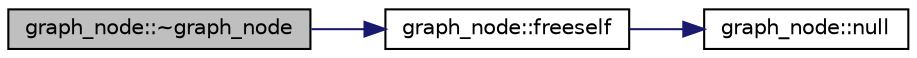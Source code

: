 digraph "graph_node::~graph_node"
{
  edge [fontname="Helvetica",fontsize="10",labelfontname="Helvetica",labelfontsize="10"];
  node [fontname="Helvetica",fontsize="10",shape=record];
  rankdir="LR";
  Node3 [label="graph_node::~graph_node",height=0.2,width=0.4,color="black", fillcolor="grey75", style="filled", fontcolor="black"];
  Node3 -> Node4 [color="midnightblue",fontsize="10",style="solid",fontname="Helvetica"];
  Node4 [label="graph_node::freeself",height=0.2,width=0.4,color="black", fillcolor="white", style="filled",URL="$d6/d21/classgraph__node.html#a7ac4fec7e174284d17f9d43e2ab5f5b1"];
  Node4 -> Node5 [color="midnightblue",fontsize="10",style="solid",fontname="Helvetica"];
  Node5 [label="graph_node::null",height=0.2,width=0.4,color="black", fillcolor="white", style="filled",URL="$d6/d21/classgraph__node.html#a1c367f072f259d75c5debb41011e7328"];
}
